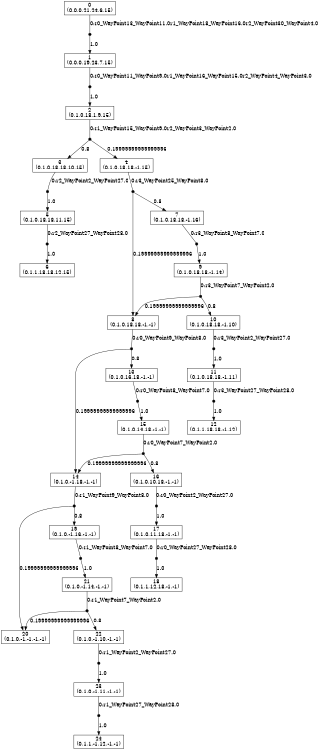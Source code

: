 digraph MDP {
size="8,5"
node [shape=box];
0 -> n0_0 [ arrowhead=none,label="0:r0_WayPoint13_WayPoint11.0r1_WayPoint18_WayPoint16.0r2_WayPoint30_WayPoint4.0" ];
n0_0 [ shape=point,width=0.1,height=0.1,label="" ];
n0_0 -> 1 [ label="1.0" ];
1 -> n1_0 [ arrowhead=none,label="0:r0_WayPoint11_WayPoint9.0r1_WayPoint16_WayPoint15.0r2_WayPoint4_WayPoint3.0" ];
n1_0 [ shape=point,width=0.1,height=0.1,label="" ];
n1_0 -> 2 [ label="1.0" ];
2 -> n2_0 [ arrowhead=none,label="0:r1_WayPoint15_WayPoint9.0r2_WayPoint3_WayPoint2.0" ];
n2_0 [ shape=point,width=0.1,height=0.1,label="" ];
n2_0 -> 3 [ label="0.8" ];
n2_0 -> 4 [ label="0.19999999999999996" ];
3 -> n3_0 [ arrowhead=none,label="0:r2_WayPoint2_WayPoint27.0" ];
n3_0 [ shape=point,width=0.1,height=0.1,label="" ];
n3_0 -> 5 [ label="1.0" ];
4 -> n4_0 [ arrowhead=none,label="0:r3_WayPoint25_WayPoint8.0" ];
n4_0 [ shape=point,width=0.1,height=0.1,label="" ];
n4_0 -> 7 [ label="0.8" ];
n4_0 -> 8 [ label="0.19999999999999996" ];
5 -> n5_0 [ arrowhead=none,label="0:r2_WayPoint27_WayPoint28.0" ];
n5_0 [ shape=point,width=0.1,height=0.1,label="" ];
n5_0 -> 6 [ label="1.0" ];
7 -> n7_0 [ arrowhead=none,label="0:r3_WayPoint8_WayPoint7.0" ];
n7_0 [ shape=point,width=0.1,height=0.1,label="" ];
n7_0 -> 9 [ label="1.0" ];
8 -> n8_0 [ arrowhead=none,label="0:r0_WayPoint9_WayPoint8.0" ];
n8_0 [ shape=point,width=0.1,height=0.1,label="" ];
n8_0 -> 13 [ label="0.8" ];
n8_0 -> 14 [ label="0.19999999999999996" ];
9 -> n9_0 [ arrowhead=none,label="0:r3_WayPoint7_WayPoint2.0" ];
n9_0 [ shape=point,width=0.1,height=0.1,label="" ];
n9_0 -> 8 [ label="0.19999999999999996" ];
n9_0 -> 10 [ label="0.8" ];
10 -> n10_0 [ arrowhead=none,label="0:r3_WayPoint2_WayPoint27.0" ];
n10_0 [ shape=point,width=0.1,height=0.1,label="" ];
n10_0 -> 11 [ label="1.0" ];
11 -> n11_0 [ arrowhead=none,label="0:r3_WayPoint27_WayPoint28.0" ];
n11_0 [ shape=point,width=0.1,height=0.1,label="" ];
n11_0 -> 12 [ label="1.0" ];
13 -> n13_0 [ arrowhead=none,label="0:r0_WayPoint8_WayPoint7.0" ];
n13_0 [ shape=point,width=0.1,height=0.1,label="" ];
n13_0 -> 15 [ label="1.0" ];
14 -> n14_0 [ arrowhead=none,label="0:r1_WayPoint9_WayPoint8.0" ];
n14_0 [ shape=point,width=0.1,height=0.1,label="" ];
n14_0 -> 19 [ label="0.8" ];
n14_0 -> 20 [ label="0.19999999999999996" ];
15 -> n15_0 [ arrowhead=none,label="0:r0_WayPoint7_WayPoint2.0" ];
n15_0 [ shape=point,width=0.1,height=0.1,label="" ];
n15_0 -> 16 [ label="0.8" ];
n15_0 -> 14 [ label="0.19999999999999996" ];
16 -> n16_0 [ arrowhead=none,label="0:r0_WayPoint2_WayPoint27.0" ];
n16_0 [ shape=point,width=0.1,height=0.1,label="" ];
n16_0 -> 17 [ label="1.0" ];
17 -> n17_0 [ arrowhead=none,label="0:r0_WayPoint27_WayPoint28.0" ];
n17_0 [ shape=point,width=0.1,height=0.1,label="" ];
n17_0 -> 18 [ label="1.0" ];
19 -> n19_0 [ arrowhead=none,label="0:r1_WayPoint8_WayPoint7.0" ];
n19_0 [ shape=point,width=0.1,height=0.1,label="" ];
n19_0 -> 21 [ label="1.0" ];
21 -> n21_0 [ arrowhead=none,label="0:r1_WayPoint7_WayPoint2.0" ];
n21_0 [ shape=point,width=0.1,height=0.1,label="" ];
n21_0 -> 20 [ label="0.19999999999999996" ];
n21_0 -> 22 [ label="0.8" ];
22 -> n22_0 [ arrowhead=none,label="0:r1_WayPoint2_WayPoint27.0" ];
n22_0 [ shape=point,width=0.1,height=0.1,label="" ];
n22_0 -> 23 [ label="1.0" ];
23 -> n23_0 [ arrowhead=none,label="0:r1_WayPoint27_WayPoint28.0" ];
n23_0 [ shape=point,width=0.1,height=0.1,label="" ];
n23_0 -> 24 [ label="1.0" ];
0 [label="0\n(0,0,0,21,24,6,15)"]
1 [label="1\n(0,0,0,19,23,7,15)"]
2 [label="2\n(0,1,0,18,1,9,15)"]
3 [label="3\n(0,1,0,18,18,10,15)"]
4 [label="4\n(0,1,0,18,18,-1,15)"]
5 [label="5\n(0,1,0,18,18,11,15)"]
6 [label="6\n(0,1,1,18,18,12,15)"]
7 [label="7\n(0,1,0,18,18,-1,16)"]
8 [label="8\n(0,1,0,18,18,-1,-1)"]
9 [label="9\n(0,1,0,18,18,-1,14)"]
10 [label="10\n(0,1,0,18,18,-1,10)"]
11 [label="11\n(0,1,0,18,18,-1,11)"]
12 [label="12\n(0,1,1,18,18,-1,12)"]
13 [label="13\n(0,1,0,16,18,-1,-1)"]
14 [label="14\n(0,1,0,-1,18,-1,-1)"]
15 [label="15\n(0,1,0,14,18,-1,-1)"]
16 [label="16\n(0,1,0,10,18,-1,-1)"]
17 [label="17\n(0,1,0,11,18,-1,-1)"]
18 [label="18\n(0,1,1,12,18,-1,-1)"]
19 [label="19\n(0,1,0,-1,16,-1,-1)"]
20 [label="20\n(0,1,0,-1,-1,-1,-1)"]
21 [label="21\n(0,1,0,-1,14,-1,-1)"]
22 [label="22\n(0,1,0,-1,10,-1,-1)"]
23 [label="23\n(0,1,0,-1,11,-1,-1)"]
24 [label="24\n(0,1,1,-1,12,-1,-1)"]
}
